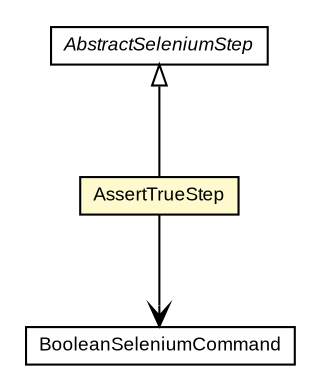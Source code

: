 #!/usr/local/bin/dot
#
# Class diagram 
# Generated by UMLGraph version R5_6-24-gf6e263 (http://www.umlgraph.org/)
#

digraph G {
	edge [fontname="arial",fontsize=10,labelfontname="arial",labelfontsize=10];
	node [fontname="arial",fontsize=10,shape=plaintext];
	nodesep=0.25;
	ranksep=0.5;
	// com.google.code.play.selenium.step.BooleanSeleniumCommand
	c560 [label=<<table title="com.google.code.play.selenium.step.BooleanSeleniumCommand" border="0" cellborder="1" cellspacing="0" cellpadding="2" port="p" href="./BooleanSeleniumCommand.html">
		<tr><td><table border="0" cellspacing="0" cellpadding="1">
<tr><td align="center" balign="center"> BooleanSeleniumCommand </td></tr>
		</table></td></tr>
		</table>>, URL="./BooleanSeleniumCommand.html", fontname="arial", fontcolor="black", fontsize=9.0];
	// com.google.code.play.selenium.step.AssertTrueStep
	c561 [label=<<table title="com.google.code.play.selenium.step.AssertTrueStep" border="0" cellborder="1" cellspacing="0" cellpadding="2" port="p" bgcolor="lemonChiffon" href="./AssertTrueStep.html">
		<tr><td><table border="0" cellspacing="0" cellpadding="1">
<tr><td align="center" balign="center"> AssertTrueStep </td></tr>
		</table></td></tr>
		</table>>, URL="./AssertTrueStep.html", fontname="arial", fontcolor="black", fontsize=9.0];
	// com.google.code.play.selenium.step.AbstractSeleniumStep
	c567 [label=<<table title="com.google.code.play.selenium.step.AbstractSeleniumStep" border="0" cellborder="1" cellspacing="0" cellpadding="2" port="p" href="./AbstractSeleniumStep.html">
		<tr><td><table border="0" cellspacing="0" cellpadding="1">
<tr><td align="center" balign="center"><font face="arial italic"> AbstractSeleniumStep </font></td></tr>
		</table></td></tr>
		</table>>, URL="./AbstractSeleniumStep.html", fontname="arial", fontcolor="black", fontsize=9.0];
	//com.google.code.play.selenium.step.AssertTrueStep extends com.google.code.play.selenium.step.AbstractSeleniumStep
	c567:p -> c561:p [dir=back,arrowtail=empty];
	// com.google.code.play.selenium.step.AssertTrueStep NAVASSOC com.google.code.play.selenium.step.BooleanSeleniumCommand
	c561:p -> c560:p [taillabel="", label="", headlabel="", fontname="arial", fontcolor="black", fontsize=10.0, color="black", arrowhead=open];
}


